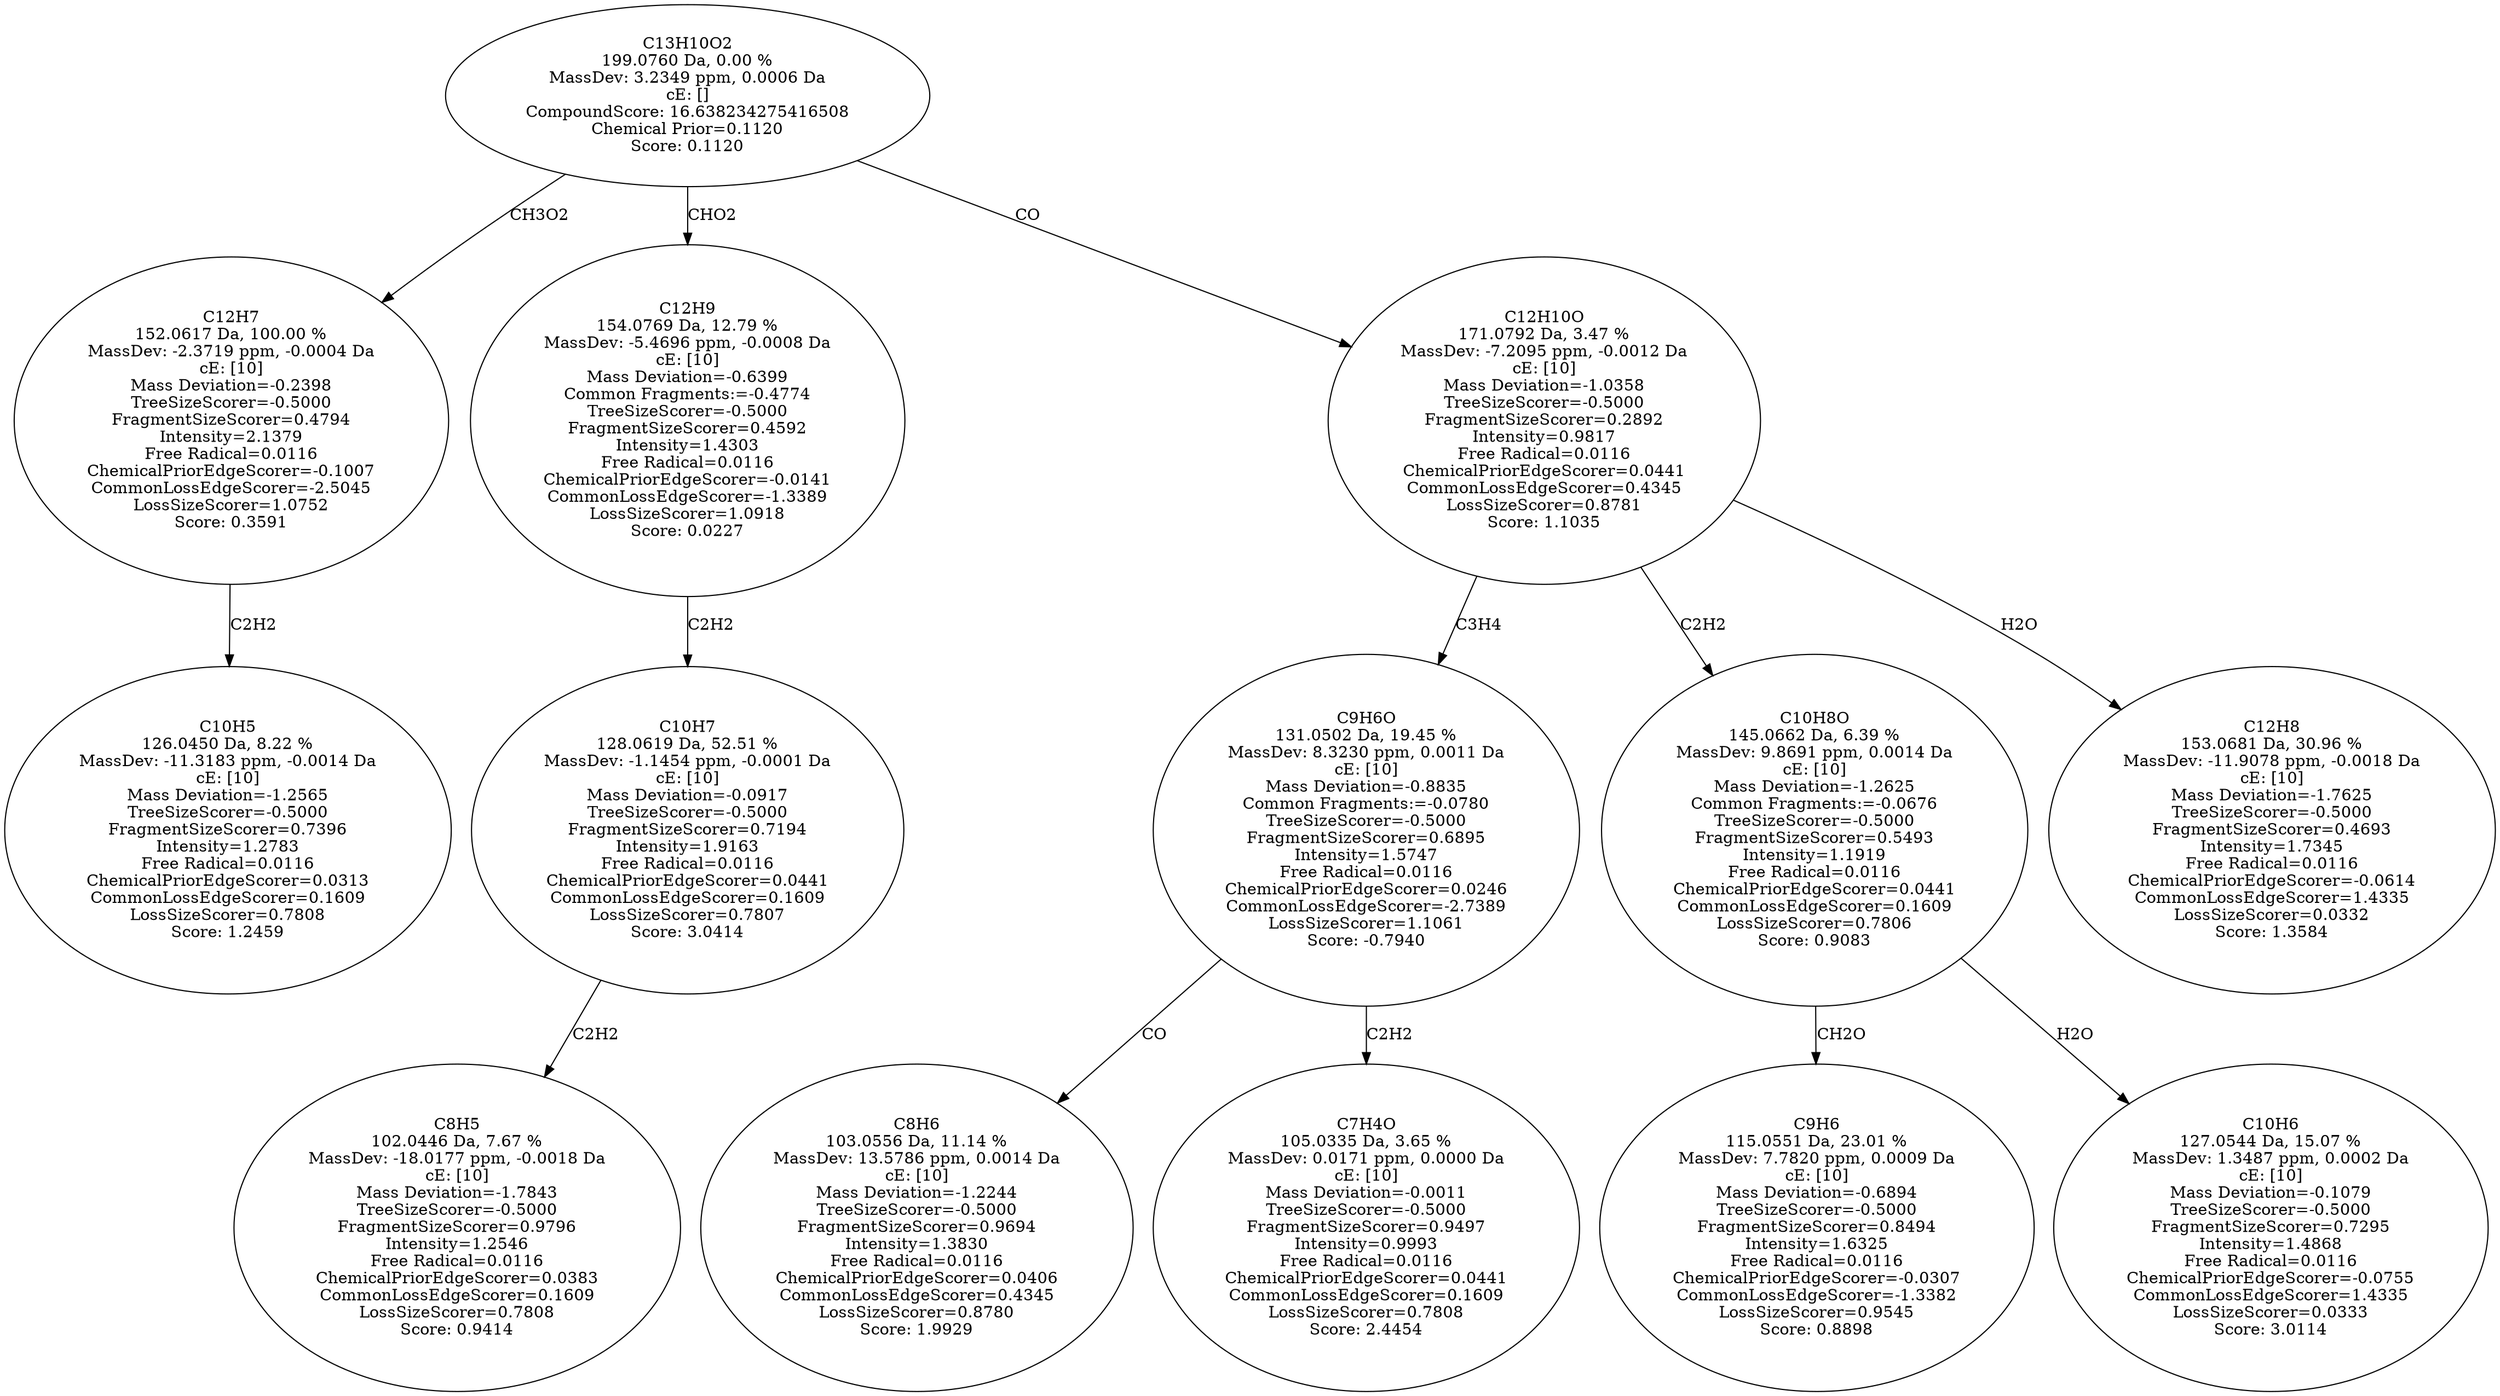 strict digraph {
v1 [label="C10H5\n126.0450 Da, 8.22 %\nMassDev: -11.3183 ppm, -0.0014 Da\ncE: [10]\nMass Deviation=-1.2565\nTreeSizeScorer=-0.5000\nFragmentSizeScorer=0.7396\nIntensity=1.2783\nFree Radical=0.0116\nChemicalPriorEdgeScorer=0.0313\nCommonLossEdgeScorer=0.1609\nLossSizeScorer=0.7808\nScore: 1.2459"];
v2 [label="C12H7\n152.0617 Da, 100.00 %\nMassDev: -2.3719 ppm, -0.0004 Da\ncE: [10]\nMass Deviation=-0.2398\nTreeSizeScorer=-0.5000\nFragmentSizeScorer=0.4794\nIntensity=2.1379\nFree Radical=0.0116\nChemicalPriorEdgeScorer=-0.1007\nCommonLossEdgeScorer=-2.5045\nLossSizeScorer=1.0752\nScore: 0.3591"];
v3 [label="C8H5\n102.0446 Da, 7.67 %\nMassDev: -18.0177 ppm, -0.0018 Da\ncE: [10]\nMass Deviation=-1.7843\nTreeSizeScorer=-0.5000\nFragmentSizeScorer=0.9796\nIntensity=1.2546\nFree Radical=0.0116\nChemicalPriorEdgeScorer=0.0383\nCommonLossEdgeScorer=0.1609\nLossSizeScorer=0.7808\nScore: 0.9414"];
v4 [label="C10H7\n128.0619 Da, 52.51 %\nMassDev: -1.1454 ppm, -0.0001 Da\ncE: [10]\nMass Deviation=-0.0917\nTreeSizeScorer=-0.5000\nFragmentSizeScorer=0.7194\nIntensity=1.9163\nFree Radical=0.0116\nChemicalPriorEdgeScorer=0.0441\nCommonLossEdgeScorer=0.1609\nLossSizeScorer=0.7807\nScore: 3.0414"];
v5 [label="C12H9\n154.0769 Da, 12.79 %\nMassDev: -5.4696 ppm, -0.0008 Da\ncE: [10]\nMass Deviation=-0.6399\nCommon Fragments:=-0.4774\nTreeSizeScorer=-0.5000\nFragmentSizeScorer=0.4592\nIntensity=1.4303\nFree Radical=0.0116\nChemicalPriorEdgeScorer=-0.0141\nCommonLossEdgeScorer=-1.3389\nLossSizeScorer=1.0918\nScore: 0.0227"];
v6 [label="C8H6\n103.0556 Da, 11.14 %\nMassDev: 13.5786 ppm, 0.0014 Da\ncE: [10]\nMass Deviation=-1.2244\nTreeSizeScorer=-0.5000\nFragmentSizeScorer=0.9694\nIntensity=1.3830\nFree Radical=0.0116\nChemicalPriorEdgeScorer=0.0406\nCommonLossEdgeScorer=0.4345\nLossSizeScorer=0.8780\nScore: 1.9929"];
v7 [label="C7H4O\n105.0335 Da, 3.65 %\nMassDev: 0.0171 ppm, 0.0000 Da\ncE: [10]\nMass Deviation=-0.0011\nTreeSizeScorer=-0.5000\nFragmentSizeScorer=0.9497\nIntensity=0.9993\nFree Radical=0.0116\nChemicalPriorEdgeScorer=0.0441\nCommonLossEdgeScorer=0.1609\nLossSizeScorer=0.7808\nScore: 2.4454"];
v8 [label="C9H6O\n131.0502 Da, 19.45 %\nMassDev: 8.3230 ppm, 0.0011 Da\ncE: [10]\nMass Deviation=-0.8835\nCommon Fragments:=-0.0780\nTreeSizeScorer=-0.5000\nFragmentSizeScorer=0.6895\nIntensity=1.5747\nFree Radical=0.0116\nChemicalPriorEdgeScorer=0.0246\nCommonLossEdgeScorer=-2.7389\nLossSizeScorer=1.1061\nScore: -0.7940"];
v9 [label="C9H6\n115.0551 Da, 23.01 %\nMassDev: 7.7820 ppm, 0.0009 Da\ncE: [10]\nMass Deviation=-0.6894\nTreeSizeScorer=-0.5000\nFragmentSizeScorer=0.8494\nIntensity=1.6325\nFree Radical=0.0116\nChemicalPriorEdgeScorer=-0.0307\nCommonLossEdgeScorer=-1.3382\nLossSizeScorer=0.9545\nScore: 0.8898"];
v10 [label="C10H6\n127.0544 Da, 15.07 %\nMassDev: 1.3487 ppm, 0.0002 Da\ncE: [10]\nMass Deviation=-0.1079\nTreeSizeScorer=-0.5000\nFragmentSizeScorer=0.7295\nIntensity=1.4868\nFree Radical=0.0116\nChemicalPriorEdgeScorer=-0.0755\nCommonLossEdgeScorer=1.4335\nLossSizeScorer=0.0333\nScore: 3.0114"];
v11 [label="C10H8O\n145.0662 Da, 6.39 %\nMassDev: 9.8691 ppm, 0.0014 Da\ncE: [10]\nMass Deviation=-1.2625\nCommon Fragments:=-0.0676\nTreeSizeScorer=-0.5000\nFragmentSizeScorer=0.5493\nIntensity=1.1919\nFree Radical=0.0116\nChemicalPriorEdgeScorer=0.0441\nCommonLossEdgeScorer=0.1609\nLossSizeScorer=0.7806\nScore: 0.9083"];
v12 [label="C12H8\n153.0681 Da, 30.96 %\nMassDev: -11.9078 ppm, -0.0018 Da\ncE: [10]\nMass Deviation=-1.7625\nTreeSizeScorer=-0.5000\nFragmentSizeScorer=0.4693\nIntensity=1.7345\nFree Radical=0.0116\nChemicalPriorEdgeScorer=-0.0614\nCommonLossEdgeScorer=1.4335\nLossSizeScorer=0.0332\nScore: 1.3584"];
v13 [label="C12H10O\n171.0792 Da, 3.47 %\nMassDev: -7.2095 ppm, -0.0012 Da\ncE: [10]\nMass Deviation=-1.0358\nTreeSizeScorer=-0.5000\nFragmentSizeScorer=0.2892\nIntensity=0.9817\nFree Radical=0.0116\nChemicalPriorEdgeScorer=0.0441\nCommonLossEdgeScorer=0.4345\nLossSizeScorer=0.8781\nScore: 1.1035"];
v14 [label="C13H10O2\n199.0760 Da, 0.00 %\nMassDev: 3.2349 ppm, 0.0006 Da\ncE: []\nCompoundScore: 16.638234275416508\nChemical Prior=0.1120\nScore: 0.1120"];
v2 -> v1 [label="C2H2"];
v14 -> v2 [label="CH3O2"];
v4 -> v3 [label="C2H2"];
v5 -> v4 [label="C2H2"];
v14 -> v5 [label="CHO2"];
v8 -> v6 [label="CO"];
v8 -> v7 [label="C2H2"];
v13 -> v8 [label="C3H4"];
v11 -> v9 [label="CH2O"];
v11 -> v10 [label="H2O"];
v13 -> v11 [label="C2H2"];
v13 -> v12 [label="H2O"];
v14 -> v13 [label="CO"];
}